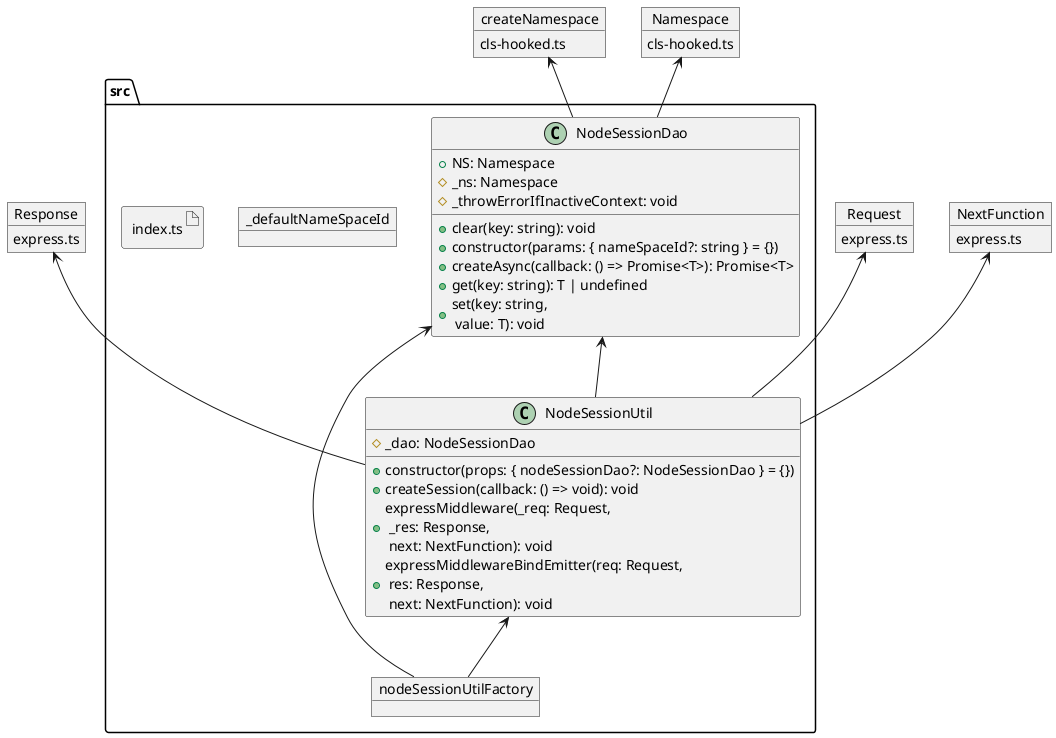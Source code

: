 @startuml
    object "Namespace" as namespace_6f0870ff {
      cls-hooked.ts
    }
    object "createNamespace" as create_namespace_6f0870ff {
      cls-hooked.ts
    }
    object "NextFunction" as next_function_624f3316 {
      express.ts
    }
    object "Request" as request_624f3316 {
      express.ts
    }
    object "Response" as response_624f3316 {
      express.ts
    }
    folder "src" as src_b874d07 {
      artifact "index.ts" as index_ts_e4daf83f {
      }
      object "_defaultNameSpaceId" as default_name_space_id_407f9775 {
      }
      class "NodeSessionDao" as node_session_dao_407f9775 {
        + NS: Namespace
        # _ns: Namespace
        # _throwErrorIfInactiveContext: void
        + clear(key: string): void
       + constructor(params: { nameSpaceId?: string } = {})
        + createAsync(callback: () => Promise<T>): Promise<T>
        + get(key: string): T | undefined
        + set(key: string,\n value: T): void
      }
      class "NodeSessionUtil" as node_session_util_cf9cb43b {
        # _dao: NodeSessionDao
       + constructor(props: { nodeSessionDao?: NodeSessionDao } = {})
        + createSession(callback: () => void): void
        + expressMiddleware(_req: Request,\n _res: Response,\n next: NextFunction): void
        + expressMiddlewareBindEmitter(req: Request,\n res: Response,\n next: NextFunction): void
      }
      object "nodeSessionUtilFactory" as node_session_util_factory_cf9cb43b {
      }
    }
  node_session_dao_407f9775 -up-> namespace_6f0870ff
  node_session_dao_407f9775 -up-> create_namespace_6f0870ff
  node_session_util_cf9cb43b -up-> node_session_dao_407f9775
  node_session_util_cf9cb43b -up-> next_function_624f3316
  node_session_util_cf9cb43b -up-> request_624f3316
  node_session_util_cf9cb43b -up-> response_624f3316
  node_session_util_factory_cf9cb43b -up-> node_session_dao_407f9775
  node_session_util_factory_cf9cb43b -up-> node_session_util_cf9cb43b
@enduml
